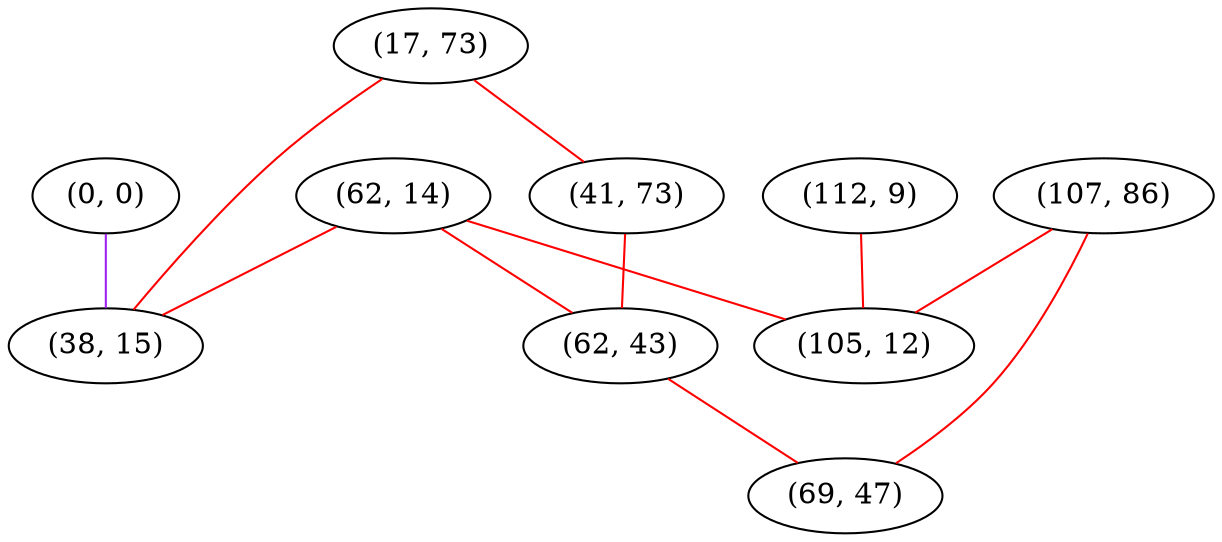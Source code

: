 graph "" {
"(0, 0)";
"(17, 73)";
"(62, 14)";
"(112, 9)";
"(41, 73)";
"(107, 86)";
"(62, 43)";
"(69, 47)";
"(38, 15)";
"(105, 12)";
"(0, 0)" -- "(38, 15)"  [color=purple, key=0, weight=4];
"(17, 73)" -- "(38, 15)"  [color=red, key=0, weight=1];
"(17, 73)" -- "(41, 73)"  [color=red, key=0, weight=1];
"(62, 14)" -- "(62, 43)"  [color=red, key=0, weight=1];
"(62, 14)" -- "(38, 15)"  [color=red, key=0, weight=1];
"(62, 14)" -- "(105, 12)"  [color=red, key=0, weight=1];
"(112, 9)" -- "(105, 12)"  [color=red, key=0, weight=1];
"(41, 73)" -- "(62, 43)"  [color=red, key=0, weight=1];
"(107, 86)" -- "(69, 47)"  [color=red, key=0, weight=1];
"(107, 86)" -- "(105, 12)"  [color=red, key=0, weight=1];
"(62, 43)" -- "(69, 47)"  [color=red, key=0, weight=1];
}

